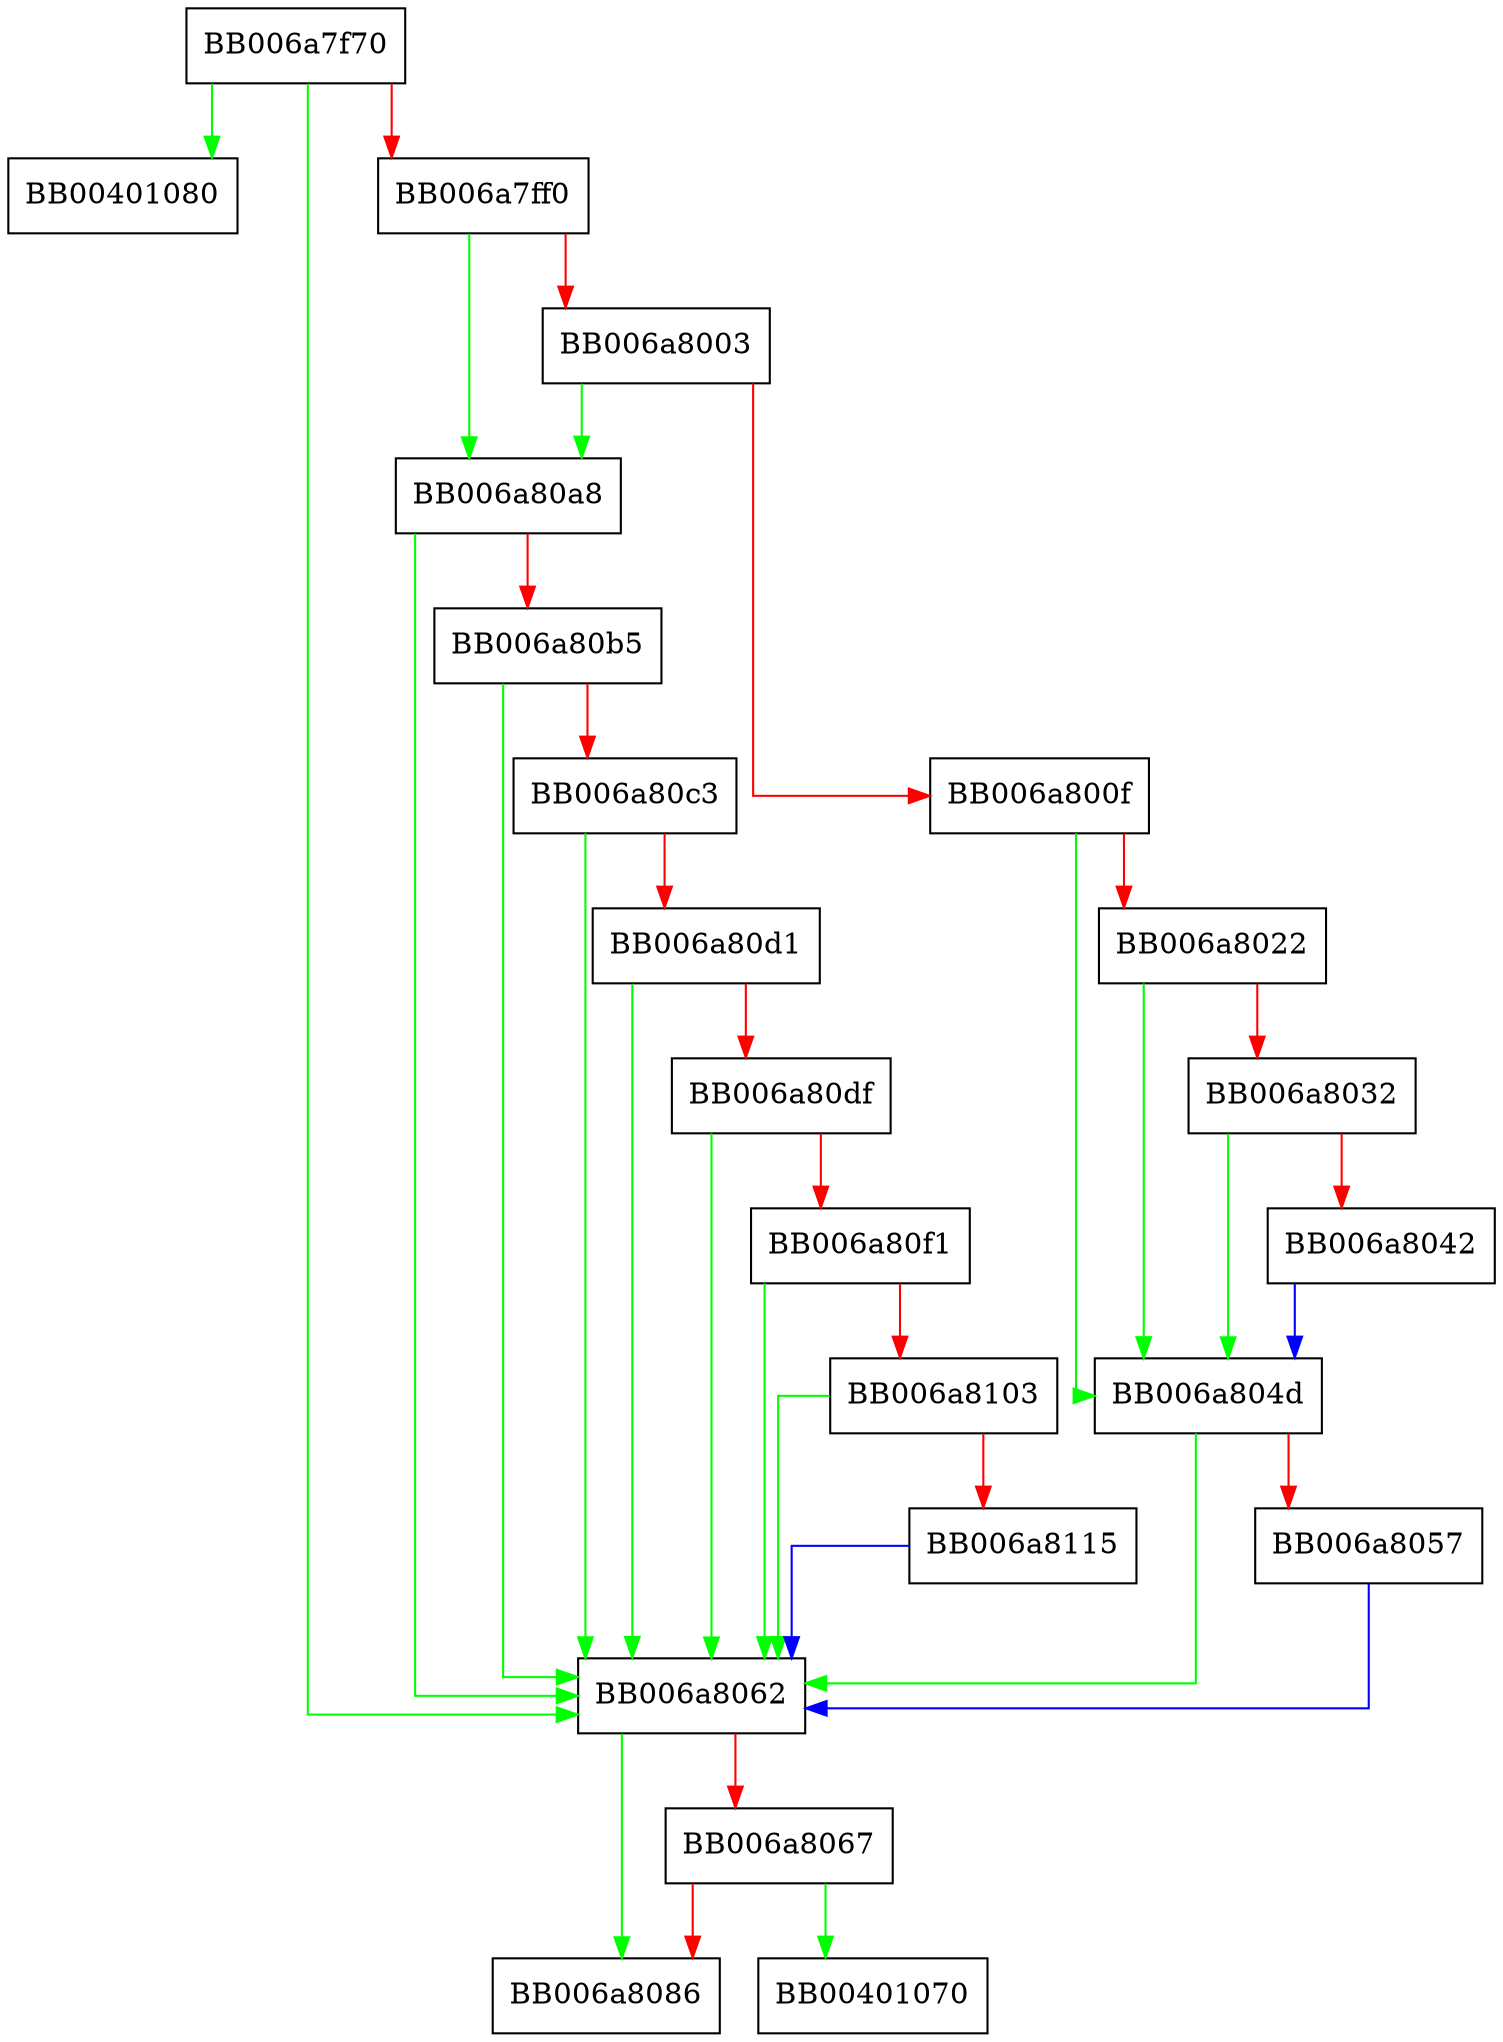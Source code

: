 digraph ossl_blake2b_final {
  node [shape="box"];
  graph [splines=ortho];
  BB006a7f70 -> BB00401080 [color="green"];
  BB006a7f70 -> BB006a8062 [color="green"];
  BB006a7f70 -> BB006a7ff0 [color="red"];
  BB006a7ff0 -> BB006a80a8 [color="green"];
  BB006a7ff0 -> BB006a8003 [color="red"];
  BB006a8003 -> BB006a80a8 [color="green"];
  BB006a8003 -> BB006a800f [color="red"];
  BB006a800f -> BB006a804d [color="green"];
  BB006a800f -> BB006a8022 [color="red"];
  BB006a8022 -> BB006a804d [color="green"];
  BB006a8022 -> BB006a8032 [color="red"];
  BB006a8032 -> BB006a804d [color="green"];
  BB006a8032 -> BB006a8042 [color="red"];
  BB006a8042 -> BB006a804d [color="blue"];
  BB006a804d -> BB006a8062 [color="green"];
  BB006a804d -> BB006a8057 [color="red"];
  BB006a8057 -> BB006a8062 [color="blue"];
  BB006a8062 -> BB006a8086 [color="green"];
  BB006a8062 -> BB006a8067 [color="red"];
  BB006a8067 -> BB00401070 [color="green"];
  BB006a8067 -> BB006a8086 [color="red"];
  BB006a80a8 -> BB006a8062 [color="green"];
  BB006a80a8 -> BB006a80b5 [color="red"];
  BB006a80b5 -> BB006a8062 [color="green"];
  BB006a80b5 -> BB006a80c3 [color="red"];
  BB006a80c3 -> BB006a8062 [color="green"];
  BB006a80c3 -> BB006a80d1 [color="red"];
  BB006a80d1 -> BB006a8062 [color="green"];
  BB006a80d1 -> BB006a80df [color="red"];
  BB006a80df -> BB006a8062 [color="green"];
  BB006a80df -> BB006a80f1 [color="red"];
  BB006a80f1 -> BB006a8062 [color="green"];
  BB006a80f1 -> BB006a8103 [color="red"];
  BB006a8103 -> BB006a8062 [color="green"];
  BB006a8103 -> BB006a8115 [color="red"];
  BB006a8115 -> BB006a8062 [color="blue"];
}